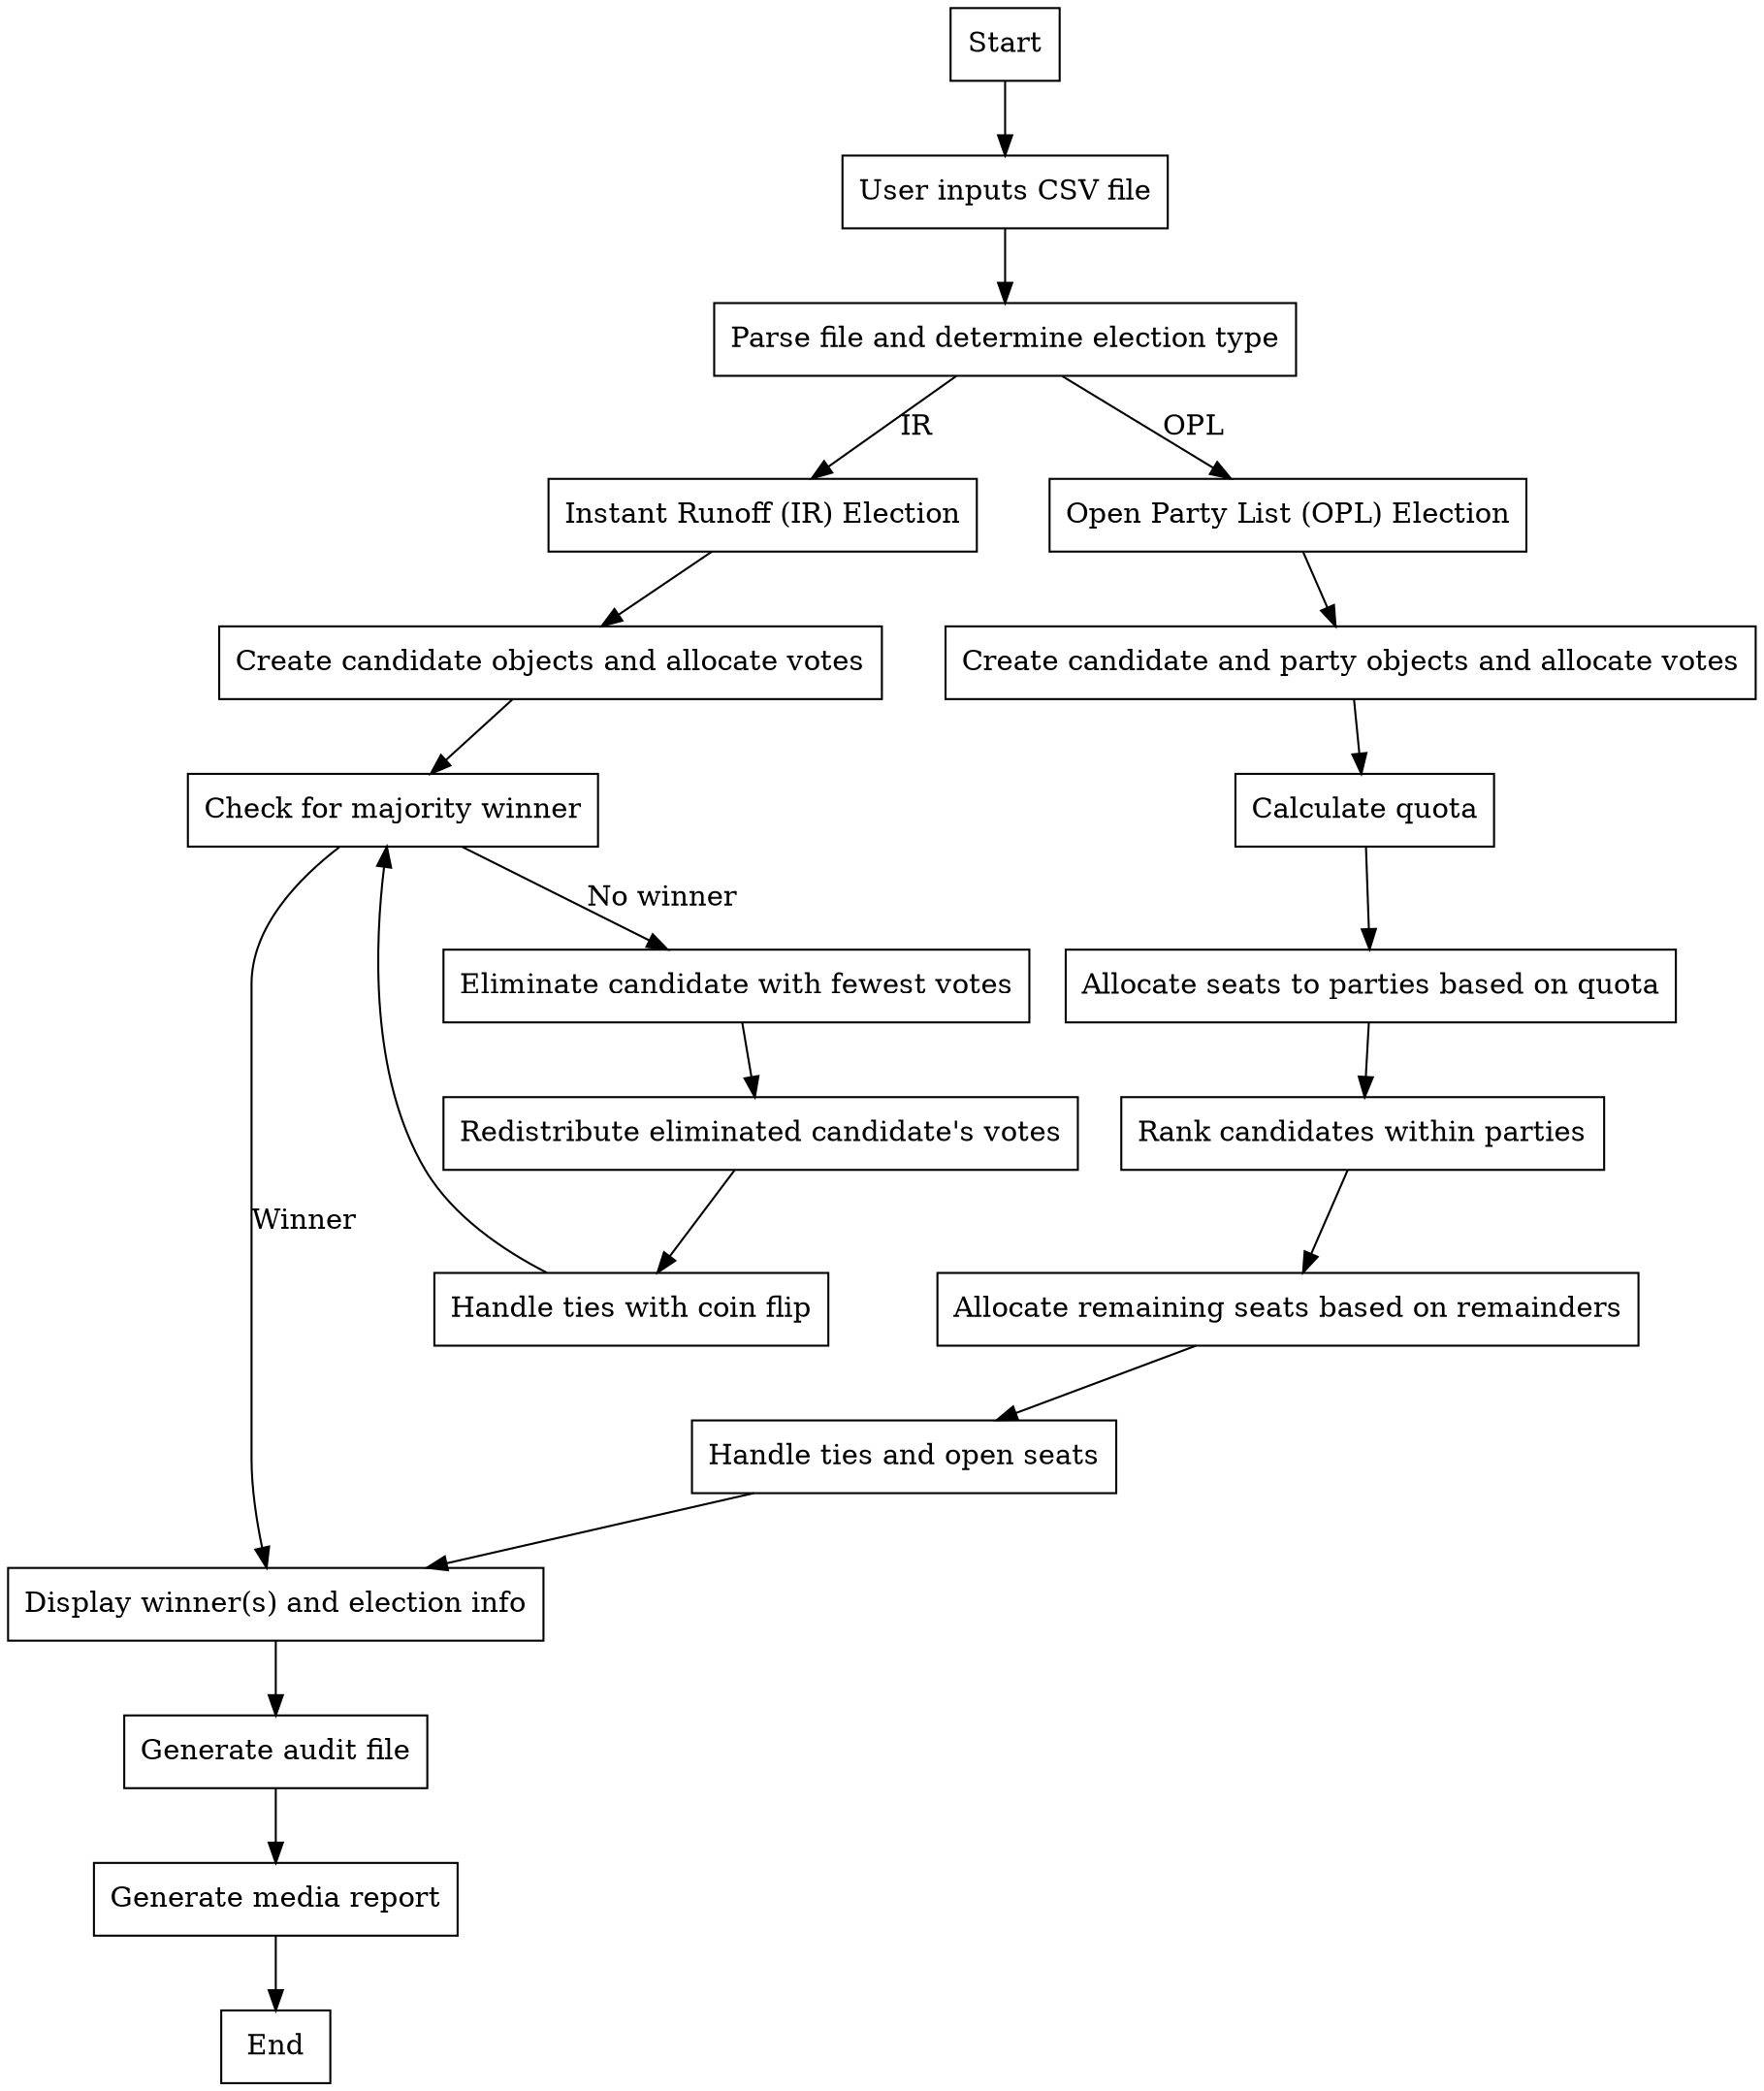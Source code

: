 digraph {
    node [shape = box]
    start [label = "Start"]
    input [label = "User inputs CSV file"]
    parse [label = "Parse file and determine election type"]
    ir [label = "Instant Runoff (IR) Election"]
    opl [label = "Open Party List (OPL) Election"]
    ir_setup [label = "Create candidate objects and allocate votes"]
    ir_check [label = "Check for majority winner"]
    ir_eliminate [label = "Eliminate candidate with fewest votes"]
    ir_redistribute [label = "Redistribute eliminated candidate's votes"]
    ir_tie [label = "Handle ties with coin flip"]
    opl_setup [label = "Create candidate and party objects and allocate votes"]
    opl_quota [label = "Calculate quota"]
    opl_allocate [label = "Allocate seats to parties based on quota"]
    opl_rank [label = "Rank candidates within parties"]
    opl_remainder [label = "Allocate remaining seats based on remainders"]
    opl_open [label = "Handle ties and open seats"]
    display [label = "Display winner(s) and election info"]
    audit [label = "Generate audit file"]
    media [label = "Generate media report"]
    end [label = "End"]

    start -> input -> parse
    parse -> ir [label = "IR"]
    parse -> opl [label = "OPL"]

    ir -> ir_setup -> ir_check
    ir_check -> display [label = "Winner"]
    ir_check -> ir_eliminate [label = "No winner"]
    ir_eliminate -> ir_redistribute -> ir_tie -> ir_check

    opl -> opl_setup -> opl_quota -> opl_allocate -> opl_rank -> opl_remainder -> opl_open -> display

    display -> audit -> media -> end
}